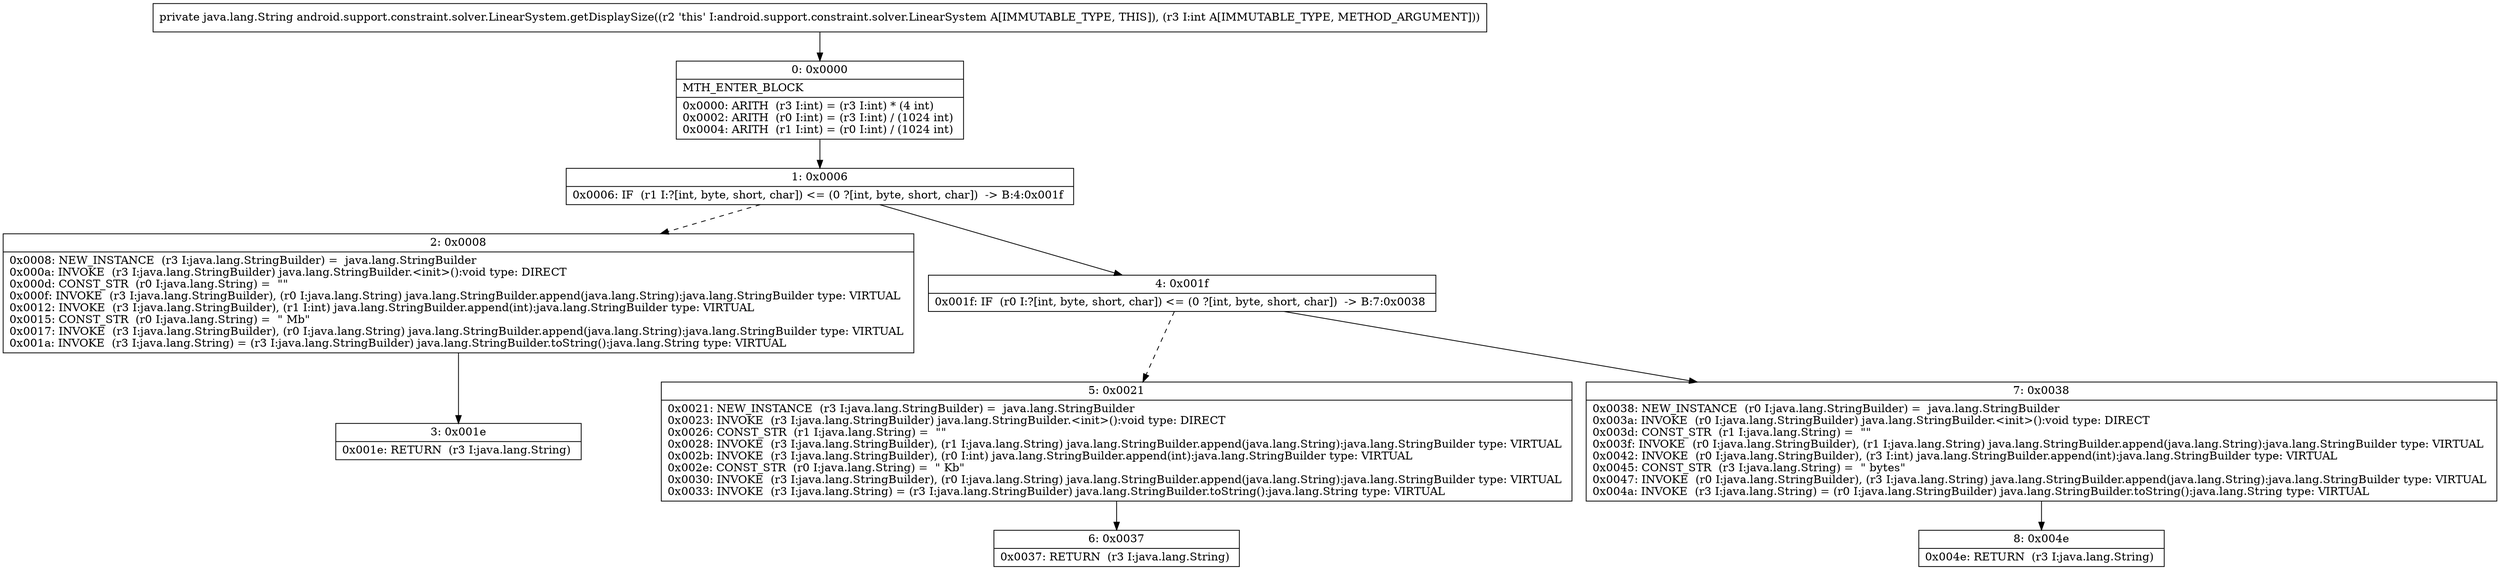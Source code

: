 digraph "CFG forandroid.support.constraint.solver.LinearSystem.getDisplaySize(I)Ljava\/lang\/String;" {
Node_0 [shape=record,label="{0\:\ 0x0000|MTH_ENTER_BLOCK\l|0x0000: ARITH  (r3 I:int) = (r3 I:int) * (4 int) \l0x0002: ARITH  (r0 I:int) = (r3 I:int) \/ (1024 int) \l0x0004: ARITH  (r1 I:int) = (r0 I:int) \/ (1024 int) \l}"];
Node_1 [shape=record,label="{1\:\ 0x0006|0x0006: IF  (r1 I:?[int, byte, short, char]) \<= (0 ?[int, byte, short, char])  \-\> B:4:0x001f \l}"];
Node_2 [shape=record,label="{2\:\ 0x0008|0x0008: NEW_INSTANCE  (r3 I:java.lang.StringBuilder) =  java.lang.StringBuilder \l0x000a: INVOKE  (r3 I:java.lang.StringBuilder) java.lang.StringBuilder.\<init\>():void type: DIRECT \l0x000d: CONST_STR  (r0 I:java.lang.String) =  \"\" \l0x000f: INVOKE  (r3 I:java.lang.StringBuilder), (r0 I:java.lang.String) java.lang.StringBuilder.append(java.lang.String):java.lang.StringBuilder type: VIRTUAL \l0x0012: INVOKE  (r3 I:java.lang.StringBuilder), (r1 I:int) java.lang.StringBuilder.append(int):java.lang.StringBuilder type: VIRTUAL \l0x0015: CONST_STR  (r0 I:java.lang.String) =  \" Mb\" \l0x0017: INVOKE  (r3 I:java.lang.StringBuilder), (r0 I:java.lang.String) java.lang.StringBuilder.append(java.lang.String):java.lang.StringBuilder type: VIRTUAL \l0x001a: INVOKE  (r3 I:java.lang.String) = (r3 I:java.lang.StringBuilder) java.lang.StringBuilder.toString():java.lang.String type: VIRTUAL \l}"];
Node_3 [shape=record,label="{3\:\ 0x001e|0x001e: RETURN  (r3 I:java.lang.String) \l}"];
Node_4 [shape=record,label="{4\:\ 0x001f|0x001f: IF  (r0 I:?[int, byte, short, char]) \<= (0 ?[int, byte, short, char])  \-\> B:7:0x0038 \l}"];
Node_5 [shape=record,label="{5\:\ 0x0021|0x0021: NEW_INSTANCE  (r3 I:java.lang.StringBuilder) =  java.lang.StringBuilder \l0x0023: INVOKE  (r3 I:java.lang.StringBuilder) java.lang.StringBuilder.\<init\>():void type: DIRECT \l0x0026: CONST_STR  (r1 I:java.lang.String) =  \"\" \l0x0028: INVOKE  (r3 I:java.lang.StringBuilder), (r1 I:java.lang.String) java.lang.StringBuilder.append(java.lang.String):java.lang.StringBuilder type: VIRTUAL \l0x002b: INVOKE  (r3 I:java.lang.StringBuilder), (r0 I:int) java.lang.StringBuilder.append(int):java.lang.StringBuilder type: VIRTUAL \l0x002e: CONST_STR  (r0 I:java.lang.String) =  \" Kb\" \l0x0030: INVOKE  (r3 I:java.lang.StringBuilder), (r0 I:java.lang.String) java.lang.StringBuilder.append(java.lang.String):java.lang.StringBuilder type: VIRTUAL \l0x0033: INVOKE  (r3 I:java.lang.String) = (r3 I:java.lang.StringBuilder) java.lang.StringBuilder.toString():java.lang.String type: VIRTUAL \l}"];
Node_6 [shape=record,label="{6\:\ 0x0037|0x0037: RETURN  (r3 I:java.lang.String) \l}"];
Node_7 [shape=record,label="{7\:\ 0x0038|0x0038: NEW_INSTANCE  (r0 I:java.lang.StringBuilder) =  java.lang.StringBuilder \l0x003a: INVOKE  (r0 I:java.lang.StringBuilder) java.lang.StringBuilder.\<init\>():void type: DIRECT \l0x003d: CONST_STR  (r1 I:java.lang.String) =  \"\" \l0x003f: INVOKE  (r0 I:java.lang.StringBuilder), (r1 I:java.lang.String) java.lang.StringBuilder.append(java.lang.String):java.lang.StringBuilder type: VIRTUAL \l0x0042: INVOKE  (r0 I:java.lang.StringBuilder), (r3 I:int) java.lang.StringBuilder.append(int):java.lang.StringBuilder type: VIRTUAL \l0x0045: CONST_STR  (r3 I:java.lang.String) =  \" bytes\" \l0x0047: INVOKE  (r0 I:java.lang.StringBuilder), (r3 I:java.lang.String) java.lang.StringBuilder.append(java.lang.String):java.lang.StringBuilder type: VIRTUAL \l0x004a: INVOKE  (r3 I:java.lang.String) = (r0 I:java.lang.StringBuilder) java.lang.StringBuilder.toString():java.lang.String type: VIRTUAL \l}"];
Node_8 [shape=record,label="{8\:\ 0x004e|0x004e: RETURN  (r3 I:java.lang.String) \l}"];
MethodNode[shape=record,label="{private java.lang.String android.support.constraint.solver.LinearSystem.getDisplaySize((r2 'this' I:android.support.constraint.solver.LinearSystem A[IMMUTABLE_TYPE, THIS]), (r3 I:int A[IMMUTABLE_TYPE, METHOD_ARGUMENT])) }"];
MethodNode -> Node_0;
Node_0 -> Node_1;
Node_1 -> Node_2[style=dashed];
Node_1 -> Node_4;
Node_2 -> Node_3;
Node_4 -> Node_5[style=dashed];
Node_4 -> Node_7;
Node_5 -> Node_6;
Node_7 -> Node_8;
}

